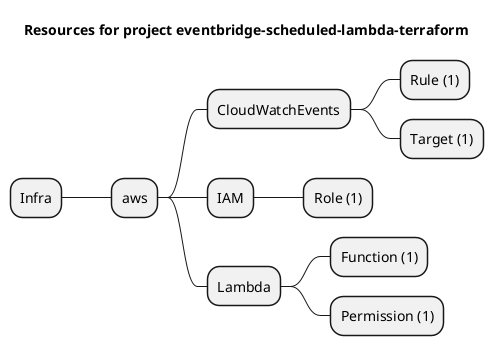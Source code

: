 @startmindmap
title Resources for project eventbridge-scheduled-lambda-terraform
skinparam monochrome true
+ Infra
++ aws
+++ CloudWatchEvents
++++ Rule (1)
++++ Target (1)
+++ IAM
++++ Role (1)
+++ Lambda
++++ Function (1)
++++ Permission (1)
@endmindmap